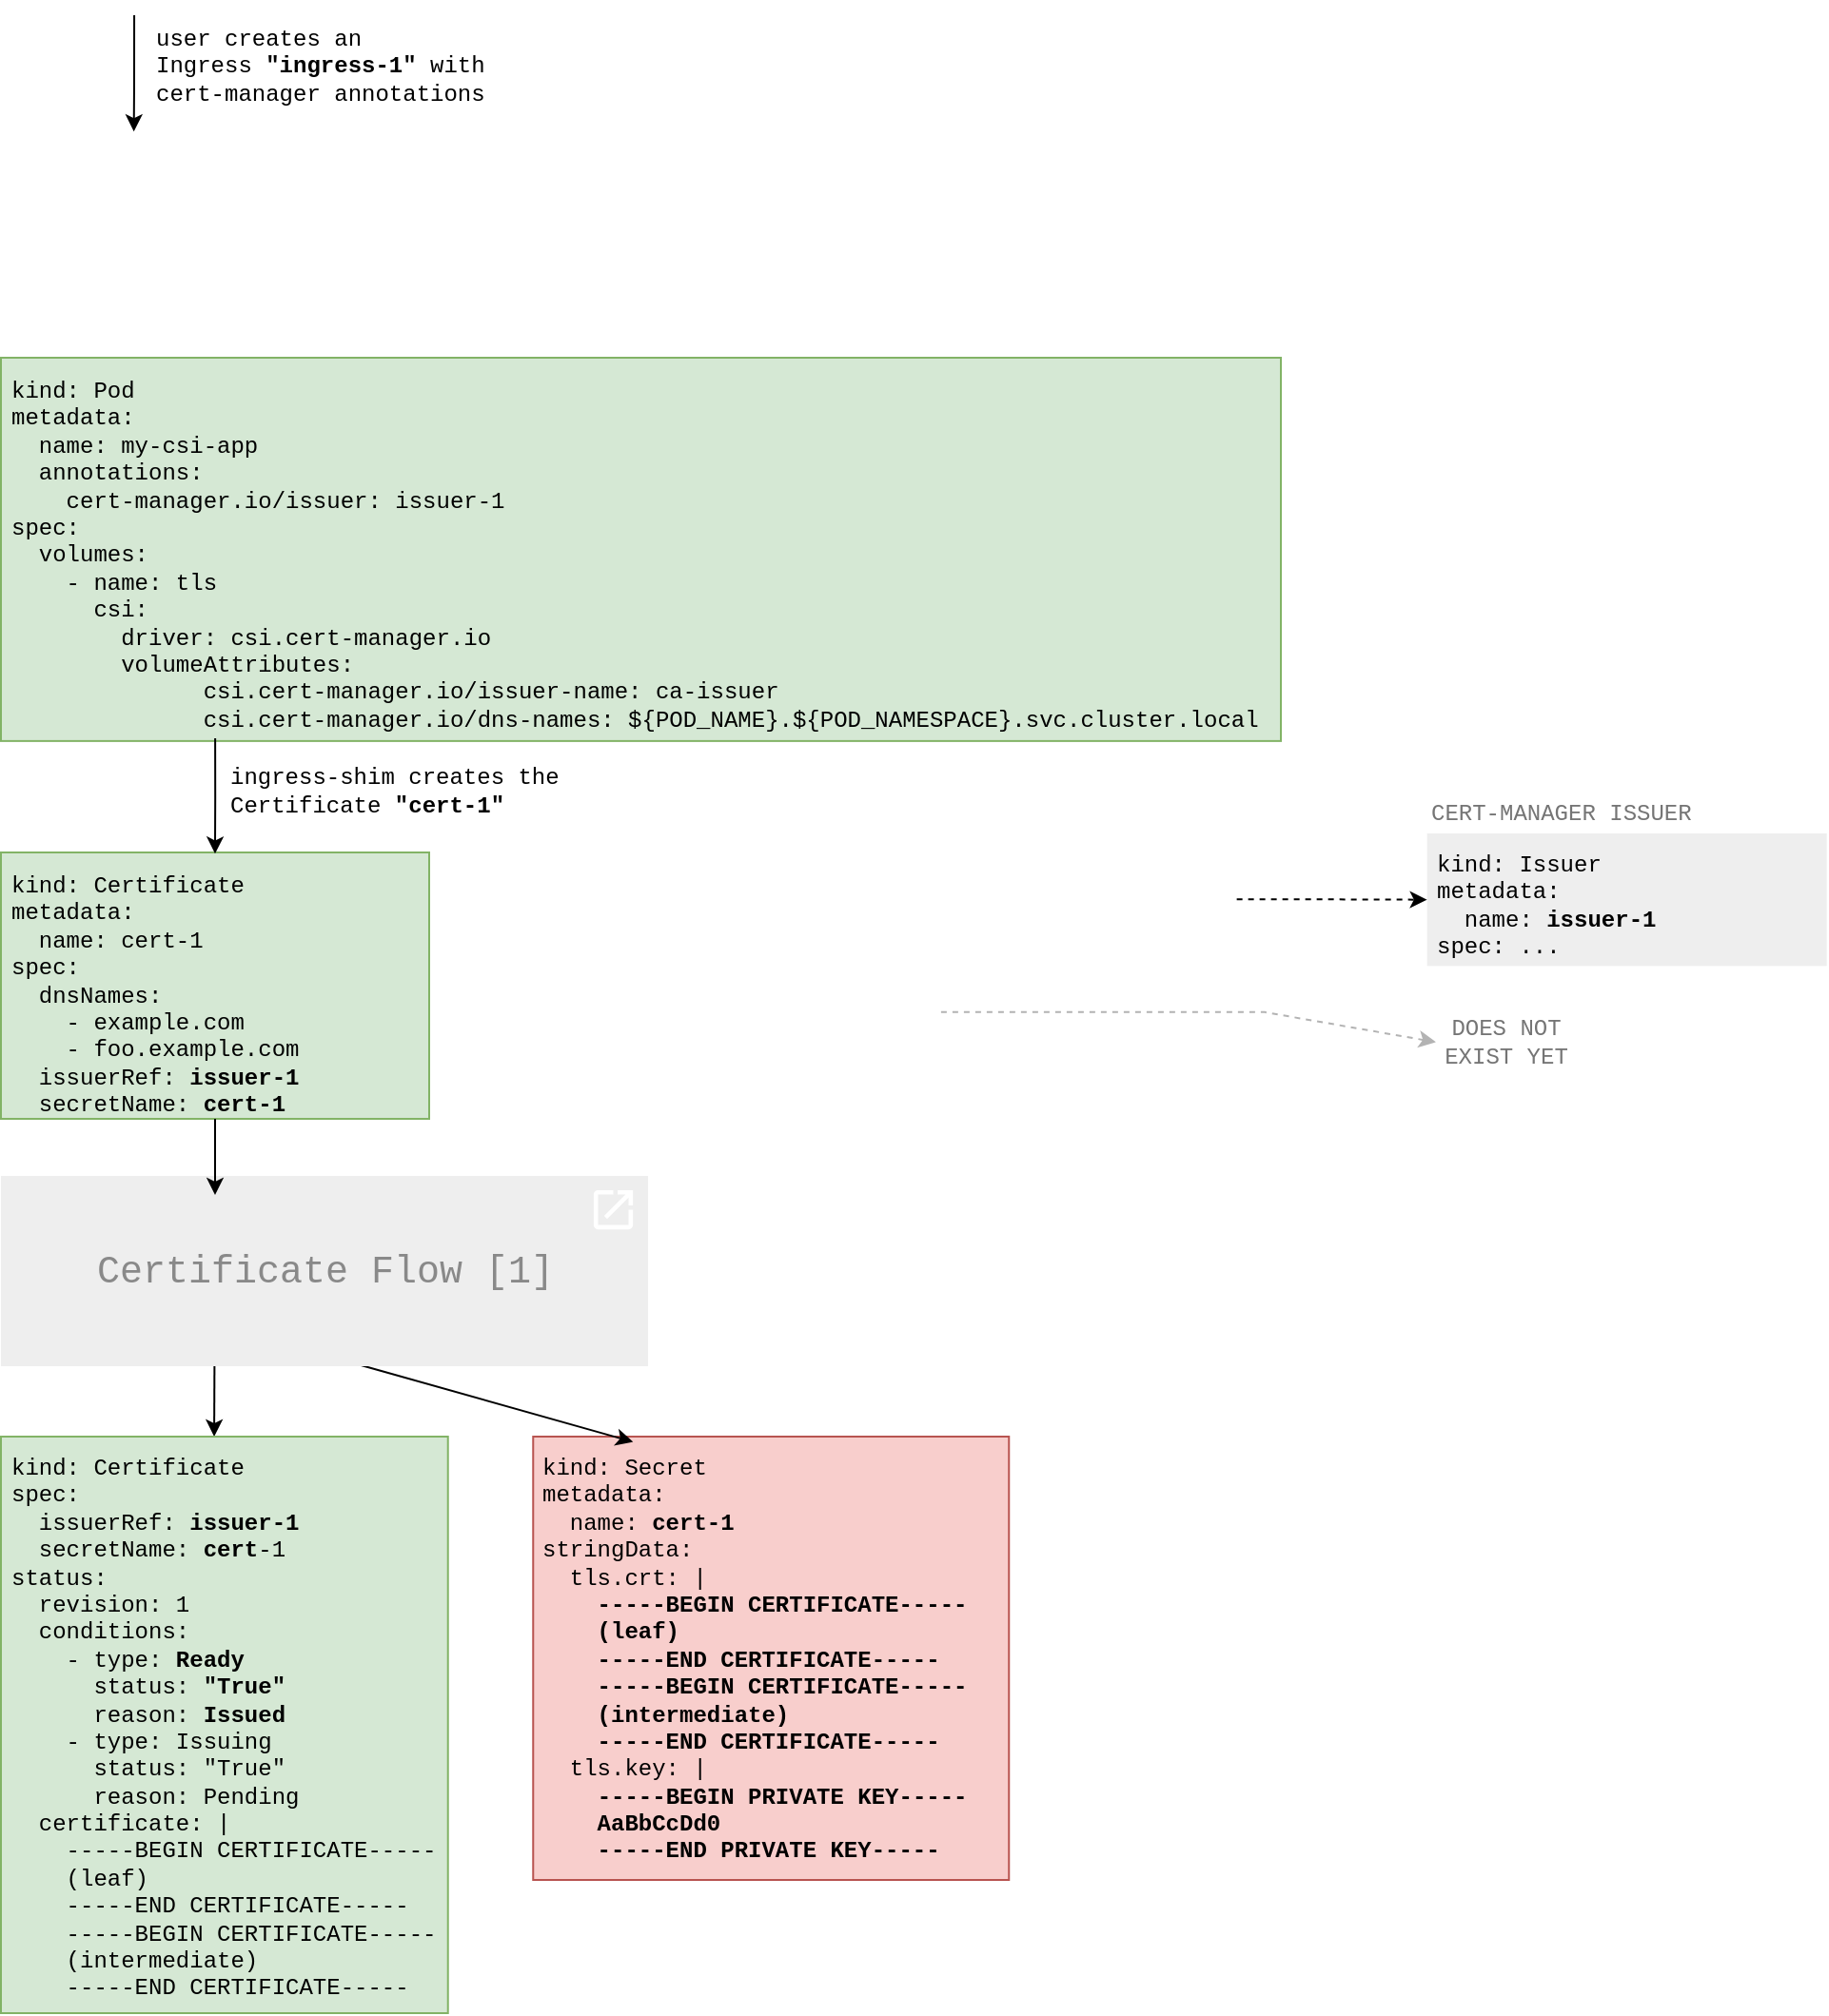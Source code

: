<mxfile version="21.7.2" type="device">
  <diagram id="AW3OrBCQwjyOdo3bwChp" name="Page-1">
    <mxGraphModel dx="819" dy="1616" grid="1" gridSize="10" guides="1" tooltips="1" connect="1" arrows="1" fold="1" page="1" pageScale="1" pageWidth="827" pageHeight="1169" math="0" shadow="0">
      <root>
        <mxCell id="0" />
        <mxCell id="1" parent="0" />
        <mxCell id="gfwWATJFP_jRYh0Kxk0O-2" value="" style="rounded=0;whiteSpace=wrap;html=1;fillColor=#d5e8d4;strokeColor=#82b366;fontFamily=Courier New;" parent="1" vertex="1">
          <mxGeometry x="77.5" y="-230" width="672.5" height="201.44" as="geometry" />
        </mxCell>
        <mxCell id="SW6BRf9NdE8UDbDrH991-26" value="kind: Issuer&lt;br&gt;metadata:&lt;br&gt;&amp;nbsp; name:&amp;nbsp;&lt;b style=&quot;border-color: var(--border-color);&quot;&gt;issuer-1&lt;/b&gt;&lt;br&gt;spec: ..." style="text;html=1;align=left;verticalAlign=top;whiteSpace=wrap;rounded=0;fontFamily=Courier New;spacing=5;fillColor=#EEEEEE;" parent="1" vertex="1">
          <mxGeometry x="826.82" y="20.0" width="210" height="69.67" as="geometry" />
        </mxCell>
        <mxCell id="SW6BRf9NdE8UDbDrH991-5" value="ingress-shim creates the Certificate &lt;b&gt;&quot;cert-1&quot;&lt;/b&gt;" style="text;html=1;strokeColor=none;fillColor=none;align=left;verticalAlign=middle;whiteSpace=wrap;rounded=0;fontFamily=Courier New;" parent="1" vertex="1">
          <mxGeometry x="196" y="-17" width="210" height="30" as="geometry" />
        </mxCell>
        <mxCell id="SW6BRf9NdE8UDbDrH991-16" value="" style="group;fontFamily=Courier New;" parent="1" vertex="1" connectable="0">
          <mxGeometry x="77.5" y="30" width="225" height="140" as="geometry" />
        </mxCell>
        <mxCell id="SW6BRf9NdE8UDbDrH991-1" value="" style="rounded=0;whiteSpace=wrap;html=1;fillColor=#d5e8d4;strokeColor=#82b366;fontFamily=Courier New;" parent="SW6BRf9NdE8UDbDrH991-16" vertex="1">
          <mxGeometry width="225" height="140" as="geometry" />
        </mxCell>
        <mxCell id="SW6BRf9NdE8UDbDrH991-2" value="kind: Certificate&lt;br&gt;metadata:&lt;br&gt;&amp;nbsp; name: cert-1&lt;br&gt;spec:&lt;br&gt;&amp;nbsp; dnsNames:&lt;br&gt;&amp;nbsp; &amp;nbsp; - example.com&lt;br&gt;&amp;nbsp; &amp;nbsp; - foo.example.com&lt;br&gt;&amp;nbsp; issuerRef: &lt;b&gt;issuer-1&lt;/b&gt;&lt;br&gt;&amp;nbsp; secretName: &lt;b&gt;cert-1&lt;/b&gt;" style="text;html=1;strokeColor=none;fillColor=none;align=left;verticalAlign=top;whiteSpace=wrap;rounded=0;fontFamily=Courier New;spacing=5;" parent="SW6BRf9NdE8UDbDrH991-16" vertex="1">
          <mxGeometry y="0.66" width="225" height="139.34" as="geometry" />
        </mxCell>
        <mxCell id="MYaeiiRs0e1uR92Mewc--82" value="&lt;div&gt;&lt;font&gt;DOES NOT EXIST YET&lt;/font&gt;&lt;/div&gt;" style="text;html=1;strokeColor=none;fillColor=none;align=center;verticalAlign=middle;whiteSpace=wrap;rounded=0;fontFamily=Courier New;fontColor=#757575;" parent="1" vertex="1">
          <mxGeometry x="831.45" y="109.67" width="75" height="40" as="geometry" />
        </mxCell>
        <mxCell id="MYaeiiRs0e1uR92Mewc--84" value="CERT-MANAGER ISSUER" style="text;html=1;strokeColor=none;fillColor=none;align=left;verticalAlign=middle;whiteSpace=wrap;rounded=0;dashed=1;fontColor=#757575;fontFamily=Courier New;" parent="1" vertex="1">
          <mxGeometry x="826.82" width="140" height="20" as="geometry" />
        </mxCell>
        <mxCell id="gfwWATJFP_jRYh0Kxk0O-7" value="" style="edgeStyle=orthogonalEdgeStyle;rounded=0;orthogonalLoop=1;jettySize=auto;html=1;exitX=0.168;exitY=0.993;exitDx=0;exitDy=0;exitPerimeter=0;" parent="1" source="gfwWATJFP_jRYh0Kxk0O-3" target="SW6BRf9NdE8UDbDrH991-2" edge="1">
          <mxGeometry relative="1" as="geometry">
            <Array as="points" />
          </mxGeometry>
        </mxCell>
        <mxCell id="gfwWATJFP_jRYh0Kxk0O-4" value="user creates an Ingress&amp;nbsp;&lt;b&gt;&quot;ingress-1&quot;&lt;/b&gt; with cert-manager annotations" style="text;html=1;strokeColor=none;fillColor=none;align=left;verticalAlign=middle;whiteSpace=wrap;rounded=0;fontFamily=Courier New;" parent="1" vertex="1">
          <mxGeometry x="157.19" y="-406" width="190.47" height="45.78" as="geometry" />
        </mxCell>
        <mxCell id="ZZ92xPVQZ7XZ2kMUYkGM-2" value="" style="endArrow=classic;html=1;fontFamily=Courier New;dashed=1;edgeStyle=elbowEdgeStyle;rounded=0;entryX=0;entryY=0.5;entryDx=0;entryDy=0;" parent="1" target="SW6BRf9NdE8UDbDrH991-26" edge="1">
          <mxGeometry width="50" height="50" relative="1" as="geometry">
            <mxPoint x="726.82" y="54.67" as="sourcePoint" />
            <mxPoint x="1016.82" y="54.67" as="targetPoint" />
          </mxGeometry>
        </mxCell>
        <mxCell id="gfwWATJFP_jRYh0Kxk0O-10" value="kind: Secret&lt;br&gt;metadata:&lt;br&gt;&amp;nbsp; name:&amp;nbsp;&lt;b style=&quot;border-color: var(--border-color);&quot;&gt;cert&lt;/b&gt;&lt;b&gt;-1&lt;/b&gt;&lt;br&gt;stringData:&lt;br&gt;&amp;nbsp; tls.crt: |&lt;br&gt;&lt;b&gt;&amp;nbsp; &amp;nbsp; -----BEGIN CERTIFICATE-----&lt;br&gt;&amp;nbsp; &amp;nbsp; (leaf)&lt;br&gt;&amp;nbsp; &amp;nbsp; -----END CERTIFICATE-----&lt;br&gt;&lt;/b&gt;&lt;b&gt;&amp;nbsp; &amp;nbsp; -----BEGIN CERTIFICATE-----&lt;br&gt;&amp;nbsp; &amp;nbsp; (intermediate)&lt;br&gt;&amp;nbsp; &amp;nbsp; -----END CERTIFICATE-----&lt;/b&gt;&lt;br&gt;&amp;nbsp; tls.key: |&lt;br&gt;&amp;nbsp; &lt;b&gt;&amp;nbsp;&amp;nbsp;&lt;span&gt;-----BEGIN PRIVATE KEY-----&lt;br&gt;&amp;nbsp; &amp;nbsp; AaBbCcDd0&lt;br&gt;&lt;/span&gt;&lt;/b&gt;&lt;div&gt;&lt;b&gt;&amp;nbsp; &amp;nbsp; -----END PRIVATE KEY-----&lt;/b&gt;&lt;/div&gt;" style="text;html=1;strokeColor=#b85450;fillColor=#f8cecc;align=left;verticalAlign=top;whiteSpace=wrap;rounded=0;fontFamily=Courier New;spacingTop=0;spacingBottom=0;spacing=5;" parent="1" vertex="1">
          <mxGeometry x="357.13" y="337" width="250" height="233" as="geometry" />
        </mxCell>
        <mxCell id="gfwWATJFP_jRYh0Kxk0O-11" value="" style="endArrow=none;html=1;fontFamily=Courier New;fontColor=#757575;strokeColor=#000000;endFill=0;startArrow=classic;startFill=1;entryX=0.33;entryY=0.985;entryDx=0;entryDy=0;entryPerimeter=0;exitX=0.477;exitY=0;exitDx=0;exitDy=0;exitPerimeter=0;" parent="1" source="gfwWATJFP_jRYh0Kxk0O-12" target="MYaeiiRs0e1uR92Mewc--26" edge="1">
          <mxGeometry width="50" height="50" relative="1" as="geometry">
            <mxPoint x="655" y="320" as="sourcePoint" />
            <mxPoint x="810" y="160" as="targetPoint" />
          </mxGeometry>
        </mxCell>
        <mxCell id="gfwWATJFP_jRYh0Kxk0O-12" value="kind: Certificate&lt;br&gt;spec:&lt;br&gt;&amp;nbsp; issuerRef:&amp;nbsp;&lt;b style=&quot;border-color: var(--border-color);&quot;&gt;issuer-1&lt;/b&gt;&lt;br&gt;&amp;nbsp; secretName:&amp;nbsp;&lt;b style=&quot;border-color: var(--border-color);&quot;&gt;cert&lt;/b&gt;-1&lt;br&gt;status:&lt;br&gt;&amp;nbsp; revision: 1&lt;br&gt;&amp;nbsp; conditions:&lt;br&gt;&amp;nbsp; &amp;nbsp; - type: &lt;b&gt;Ready&lt;/b&gt;&lt;br&gt;&amp;nbsp; &amp;nbsp; &amp;nbsp; status: &lt;b&gt;&quot;True&quot;&lt;/b&gt;&lt;br&gt;&amp;nbsp; &amp;nbsp; &amp;nbsp; reason: &lt;b&gt;Issued&lt;/b&gt;&lt;br&gt;&amp;nbsp; &amp;nbsp; - type: Issuing&lt;br&gt;&amp;nbsp; &amp;nbsp; &amp;nbsp; status: &quot;True&quot;&lt;br&gt;&amp;nbsp; &amp;nbsp; &amp;nbsp; reason: Pending&lt;br&gt;&amp;nbsp; certificate: |&lt;b&gt;&lt;br&gt;&lt;/b&gt;&amp;nbsp; &amp;nbsp; -----BEGIN CERTIFICATE-----&lt;br&gt;&amp;nbsp; &amp;nbsp; (leaf)&lt;br&gt;&amp;nbsp; &amp;nbsp; -----END CERTIFICATE-----&lt;br&gt;&amp;nbsp; &amp;nbsp; -----BEGIN CERTIFICATE-----&lt;br&gt;&amp;nbsp; &amp;nbsp; (intermediate)&lt;br&gt;&amp;nbsp; &amp;nbsp; -----END CERTIFICATE-----&lt;b&gt;&lt;br&gt;&lt;/b&gt;" style="text;html=1;strokeColor=#82b366;fillColor=#d5e8d4;align=left;verticalAlign=top;whiteSpace=wrap;rounded=0;fontFamily=Courier New;spacingTop=0;spacingBottom=0;spacing=5;" parent="1" vertex="1">
          <mxGeometry x="77.5" y="337" width="234.87" height="303" as="geometry" />
        </mxCell>
        <mxCell id="gfwWATJFP_jRYh0Kxk0O-17" value="" style="endArrow=none;html=1;fontFamily=Courier New;fontColor=#757575;strokeColor=#000000;endFill=0;startArrow=classic;startFill=1;exitX=0.21;exitY=0.012;exitDx=0;exitDy=0;exitPerimeter=0;entryX=0.546;entryY=0.985;entryDx=0;entryDy=0;entryPerimeter=0;" parent="1" source="gfwWATJFP_jRYh0Kxk0O-10" target="MYaeiiRs0e1uR92Mewc--26" edge="1">
          <mxGeometry width="50" height="50" relative="1" as="geometry">
            <mxPoint x="200" y="220" as="sourcePoint" />
            <mxPoint x="200" y="180" as="targetPoint" />
          </mxGeometry>
        </mxCell>
        <UserObject label="Certificate Flow [1]" link="/docs/usage/certificate/" linkTarget="_blank" id="MYaeiiRs0e1uR92Mewc--26">
          <mxCell style="rounded=0;whiteSpace=wrap;html=1;align=center;fontFamily=Courier New;strokeColor=none;fillColor=#EEEEEE;fontSize=20;fontColor=#898989;" parent="1" vertex="1">
            <mxGeometry x="77.5" y="200" width="340" height="100" as="geometry" />
          </mxCell>
        </UserObject>
        <mxCell id="gfwWATJFP_jRYh0Kxk0O-16" value="" style="endArrow=none;html=1;fontFamily=Courier New;fontColor=#757575;strokeColor=#000000;endFill=0;startArrow=classic;startFill=1;" parent="1" target="SW6BRf9NdE8UDbDrH991-2" edge="1">
          <mxGeometry width="50" height="50" relative="1" as="geometry">
            <mxPoint x="190" y="210" as="sourcePoint" />
            <mxPoint x="218" y="310" as="targetPoint" />
          </mxGeometry>
        </mxCell>
        <UserObject label="" link="/docs/usage/certificate/" linkTarget="_blank" id="EuGmlHNiiQ5NlHgqjGRu-1">
          <mxCell style="shape=image;verticalLabelPosition=bottom;labelBackgroundColor=default;verticalAlign=top;aspect=fixed;imageAspect=0;image=data:image/svg+xml,PHN2ZyB4bWxucz0iaHR0cDovL3d3dy53My5vcmcvMjAwMC9zdmciIHZpZXdCb3g9IjAgMCA0OCA0OCIgaGVpZ2h0PSI0OCIgd2lkdGg9IjQ4Ij48cGF0aCBkPSJNMzggMzhIMTBWMTBoMTRWNkgxMGMtMi4yMSAwLTQgMS43OS00IDR2MjhjMCAyLjIxIDEuNzkgNCA0IDRoMjhjMi4yMSAwIDQtMS43OSA0LTRWMjRoLTR2MTR6TTI4IDZ2NGg3LjE3TDE1LjUxIDI5LjY2bDIuODMgMi44M0wzOCAxMi44M1YyMGg0VjZIMjh6IiBmaWxsPSIjRkZGRiIvPjwvc3ZnPg==;" parent="1" vertex="1">
            <mxGeometry x="385.5" y="204" width="27.5" height="27.5" as="geometry" />
          </mxCell>
        </UserObject>
        <mxCell id="TPHGOIVpp_G1YR9Ks0r0-2" style="edgeStyle=orthogonalEdgeStyle;rounded=0;orthogonalLoop=1;jettySize=auto;html=1;fontFamily=Courier New;endArrow=classic;endFill=1;entryX=0.302;entryY=0.007;entryDx=0;entryDy=0;entryPerimeter=0;" edge="1" parent="1">
          <mxGeometry relative="1" as="geometry">
            <mxPoint x="147.53" y="-410" as="sourcePoint" />
            <mxPoint x="147.339" y="-348.88" as="targetPoint" />
            <Array as="points">
              <mxPoint x="148.03" y="-374" />
            </Array>
          </mxGeometry>
        </mxCell>
        <mxCell id="gfwWATJFP_jRYh0Kxk0O-3" value="kind:&amp;nbsp;Pod&lt;br&gt;metadata:&lt;br&gt;&amp;nbsp; name: my-csi-app&lt;br&gt;&amp;nbsp; annotations:&lt;br&gt;&amp;nbsp; &amp;nbsp;&amp;nbsp;cert-manager.io/issuer: issuer-1&lt;br&gt;&lt;span style=&quot;background-color: initial;&quot;&gt;spec:&lt;/span&gt;&lt;br&gt;&lt;div&gt;&lt;div&gt;&amp;nbsp; volumes:&lt;/div&gt;&lt;div&gt;&amp;nbsp; &amp;nbsp; - name: tls&lt;/div&gt;&lt;div&gt;&amp;nbsp; &amp;nbsp; &amp;nbsp; csi:&lt;/div&gt;&lt;div&gt;&amp;nbsp; &amp;nbsp; &amp;nbsp; &amp;nbsp; driver: csi.cert-manager.io&lt;/div&gt;&lt;div&gt;&amp;nbsp; &amp;nbsp; &amp;nbsp; &amp;nbsp; volumeAttributes:&lt;/div&gt;&lt;div&gt;&amp;nbsp; &amp;nbsp; &amp;nbsp; &amp;nbsp; &amp;nbsp; &amp;nbsp; &amp;nbsp; csi.cert-manager.io/issuer-name: ca-issuer&lt;/div&gt;&lt;div&gt;&amp;nbsp; &amp;nbsp; &amp;nbsp; &amp;nbsp; &amp;nbsp; &amp;nbsp; &amp;nbsp; csi.cert-manager.io/dns-names: ${POD_NAME}.${POD_NAMESPACE}.svc.cluster.local&lt;/div&gt;&lt;/div&gt;" style="text;html=1;strokeColor=none;fillColor=none;align=left;verticalAlign=top;whiteSpace=wrap;rounded=0;fontFamily=Courier New;spacing=5;" parent="1" vertex="1">
          <mxGeometry x="77.5" y="-228.78" width="670" height="200.22" as="geometry" />
        </mxCell>
        <mxCell id="MYaeiiRs0e1uR92Mewc--83" value="" style="endArrow=none;html=1;dashed=1;startArrow=classic;startFill=1;fontColor=#757575;strokeColor=#B3B3B3;fontFamily=Courier New;rounded=0;exitX=0;exitY=0.5;exitDx=0;exitDy=0;" parent="1" source="MYaeiiRs0e1uR92Mewc--82" edge="1">
          <mxGeometry width="50" height="50" relative="1" as="geometry">
            <mxPoint x="776.704" y="136.414" as="sourcePoint" />
            <mxPoint x="570.0" y="113.934" as="targetPoint" />
            <Array as="points">
              <mxPoint x="741.503" y="113.934" />
            </Array>
          </mxGeometry>
        </mxCell>
      </root>
    </mxGraphModel>
  </diagram>
</mxfile>
